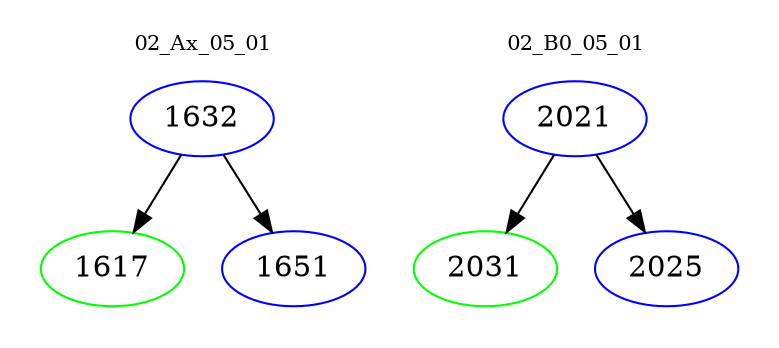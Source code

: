 digraph{
subgraph cluster_0 {
color = white
label = "02_Ax_05_01";
fontsize=10;
T0_1632 [label="1632", color="blue"]
T0_1632 -> T0_1617 [color="black"]
T0_1617 [label="1617", color="green"]
T0_1632 -> T0_1651 [color="black"]
T0_1651 [label="1651", color="blue"]
}
subgraph cluster_1 {
color = white
label = "02_B0_05_01";
fontsize=10;
T1_2021 [label="2021", color="blue"]
T1_2021 -> T1_2031 [color="black"]
T1_2031 [label="2031", color="green"]
T1_2021 -> T1_2025 [color="black"]
T1_2025 [label="2025", color="blue"]
}
}
